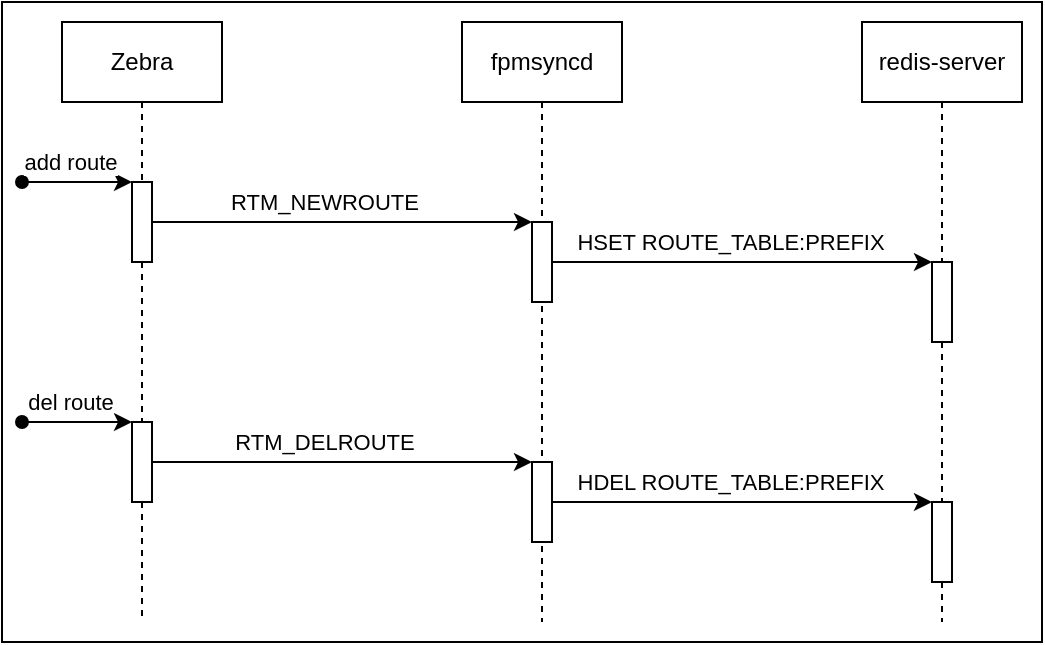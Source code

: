 <mxfile>
    <diagram id="ZpcuexRNUEiEJdDurFAH" name="Page-1">
        <mxGraphModel dx="592" dy="845" grid="1" gridSize="10" guides="1" tooltips="1" connect="1" arrows="1" fold="1" page="1" pageScale="1" pageWidth="827" pageHeight="1169" math="0" shadow="0">
            <root>
                <mxCell id="0"/>
                <mxCell id="1" parent="0"/>
                <mxCell id="ZvBJnnXzMz99AhH-LRqk-36" value="" style="rounded=0;whiteSpace=wrap;html=1;" vertex="1" parent="1">
                    <mxGeometry x="10" y="70" width="520" height="320" as="geometry"/>
                </mxCell>
                <mxCell id="36" value="" style="group" vertex="1" connectable="0" parent="1">
                    <mxGeometry x="80" y="120" width="400" height="260" as="geometry"/>
                </mxCell>
                <mxCell id="8" style="edgeStyle=none;html=1;exitX=0.5;exitY=1;exitDx=0;exitDy=0;endArrow=none;endFill=0;dashed=1;startArrow=none;" edge="1" parent="36" source="11">
                    <mxGeometry relative="1" as="geometry">
                        <mxPoint y="260" as="targetPoint"/>
                        <mxPoint as="sourcePoint"/>
                    </mxGeometry>
                </mxCell>
                <mxCell id="9" style="edgeStyle=none;html=1;exitX=0.5;exitY=1;exitDx=0;exitDy=0;endArrow=none;endFill=0;dashed=1;" edge="1" parent="36">
                    <mxGeometry relative="1" as="geometry">
                        <mxPoint x="200" y="260" as="targetPoint"/>
                        <mxPoint x="200" as="sourcePoint"/>
                    </mxGeometry>
                </mxCell>
                <mxCell id="10" style="edgeStyle=none;html=1;exitX=0.5;exitY=1;exitDx=0;exitDy=0;endArrow=none;endFill=0;dashed=1;startArrow=none;" edge="1" parent="36" source="21">
                    <mxGeometry relative="1" as="geometry">
                        <mxPoint x="400" y="260" as="targetPoint"/>
                        <mxPoint x="400" as="sourcePoint"/>
                    </mxGeometry>
                </mxCell>
                <mxCell id="2" value="Zebra" style="rounded=0;whiteSpace=wrap;html=1;" vertex="1" parent="1">
                    <mxGeometry x="40" y="80" width="80" height="40" as="geometry"/>
                </mxCell>
                <mxCell id="5" value="fpmsyncd" style="rounded=0;whiteSpace=wrap;html=1;" vertex="1" parent="1">
                    <mxGeometry x="240" y="80" width="80" height="40" as="geometry"/>
                </mxCell>
                <mxCell id="6" value="redis-server" style="rounded=0;whiteSpace=wrap;html=1;" vertex="1" parent="1">
                    <mxGeometry x="440" y="80" width="80" height="40" as="geometry"/>
                </mxCell>
                <mxCell id="12" value="" style="edgeStyle=none;html=1;exitX=0.5;exitY=1;exitDx=0;exitDy=0;endArrow=none;endFill=0;dashed=1;" edge="1" parent="1" target="11">
                    <mxGeometry relative="1" as="geometry">
                        <mxPoint x="80" y="480" as="targetPoint"/>
                        <mxPoint x="80" y="120" as="sourcePoint"/>
                    </mxGeometry>
                </mxCell>
                <mxCell id="13" style="edgeStyle=none;html=1;exitX=0;exitY=0;exitDx=0;exitDy=0;endArrow=oval;endFill=1;startArrow=classic;startFill=1;" edge="1" parent="1" source="11">
                    <mxGeometry relative="1" as="geometry">
                        <mxPoint x="20" y="160" as="targetPoint"/>
                        <Array as="points">
                            <mxPoint x="50" y="160"/>
                        </Array>
                    </mxGeometry>
                </mxCell>
                <mxCell id="14" value="add route" style="edgeLabel;html=1;align=center;verticalAlign=middle;resizable=0;points=[];" vertex="1" connectable="0" parent="13">
                    <mxGeometry x="-0.166" y="-1" relative="1" as="geometry">
                        <mxPoint x="-8" y="-9" as="offset"/>
                    </mxGeometry>
                </mxCell>
                <mxCell id="18" style="edgeStyle=none;html=1;exitX=1;exitY=0.5;exitDx=0;exitDy=0;entryX=0;entryY=0;entryDx=0;entryDy=0;startArrow=none;startFill=0;endArrow=classic;endFill=1;" edge="1" parent="1" source="11" target="17">
                    <mxGeometry relative="1" as="geometry"/>
                </mxCell>
                <mxCell id="24" value="RTM_NEWROUTE" style="edgeLabel;html=1;align=center;verticalAlign=middle;resizable=0;points=[];" vertex="1" connectable="0" parent="18">
                    <mxGeometry x="-0.132" y="1" relative="1" as="geometry">
                        <mxPoint x="3" y="-9" as="offset"/>
                    </mxGeometry>
                </mxCell>
                <mxCell id="11" value="" style="rounded=0;whiteSpace=wrap;html=1;" vertex="1" parent="1">
                    <mxGeometry x="75" y="160" width="10" height="40" as="geometry"/>
                </mxCell>
                <mxCell id="23" style="edgeStyle=none;html=1;exitX=1;exitY=0.5;exitDx=0;exitDy=0;entryX=0;entryY=0;entryDx=0;entryDy=0;startArrow=none;startFill=0;endArrow=classic;endFill=1;" edge="1" parent="1" source="17" target="21">
                    <mxGeometry relative="1" as="geometry"/>
                </mxCell>
                <mxCell id="25" value="HSET ROUTE_TABLE:PREFIX" style="edgeLabel;html=1;align=center;verticalAlign=middle;resizable=0;points=[];" vertex="1" connectable="0" parent="23">
                    <mxGeometry x="-0.32" y="3" relative="1" as="geometry">
                        <mxPoint x="24" y="-7" as="offset"/>
                    </mxGeometry>
                </mxCell>
                <mxCell id="17" value="" style="rounded=0;whiteSpace=wrap;html=1;" vertex="1" parent="1">
                    <mxGeometry x="275" y="180" width="10" height="40" as="geometry"/>
                </mxCell>
                <mxCell id="22" value="" style="edgeStyle=none;html=1;exitX=0.5;exitY=1;exitDx=0;exitDy=0;endArrow=none;endFill=0;dashed=1;" edge="1" parent="1" target="21">
                    <mxGeometry relative="1" as="geometry">
                        <mxPoint x="480.0" y="480" as="targetPoint"/>
                        <mxPoint x="480.0" y="120" as="sourcePoint"/>
                    </mxGeometry>
                </mxCell>
                <mxCell id="21" value="" style="rounded=0;whiteSpace=wrap;html=1;" vertex="1" parent="1">
                    <mxGeometry x="475" y="200" width="10" height="40" as="geometry"/>
                </mxCell>
                <mxCell id="26" style="edgeStyle=none;html=1;exitX=0;exitY=0;exitDx=0;exitDy=0;endArrow=oval;endFill=1;startArrow=classic;startFill=1;" edge="1" source="30" parent="1">
                    <mxGeometry relative="1" as="geometry">
                        <mxPoint x="20" y="280" as="targetPoint"/>
                    </mxGeometry>
                </mxCell>
                <mxCell id="27" value="del route" style="edgeLabel;html=1;align=center;verticalAlign=middle;resizable=0;points=[];" vertex="1" connectable="0" parent="26">
                    <mxGeometry x="-0.166" y="-1" relative="1" as="geometry">
                        <mxPoint x="-8" y="-9" as="offset"/>
                    </mxGeometry>
                </mxCell>
                <mxCell id="28" style="edgeStyle=none;html=1;exitX=1;exitY=0.5;exitDx=0;exitDy=0;entryX=0;entryY=0;entryDx=0;entryDy=0;startArrow=none;startFill=0;endArrow=classic;endFill=1;" edge="1" source="30" target="33" parent="1">
                    <mxGeometry relative="1" as="geometry"/>
                </mxCell>
                <mxCell id="29" value="RTM_DELROUTE" style="edgeLabel;html=1;align=center;verticalAlign=middle;resizable=0;points=[];" vertex="1" connectable="0" parent="28">
                    <mxGeometry x="-0.132" y="1" relative="1" as="geometry">
                        <mxPoint x="3" y="-9" as="offset"/>
                    </mxGeometry>
                </mxCell>
                <mxCell id="30" value="" style="rounded=0;whiteSpace=wrap;html=1;" vertex="1" parent="1">
                    <mxGeometry x="75" y="280" width="10" height="40" as="geometry"/>
                </mxCell>
                <mxCell id="31" style="edgeStyle=none;html=1;exitX=1;exitY=0.5;exitDx=0;exitDy=0;entryX=0;entryY=0;entryDx=0;entryDy=0;startArrow=none;startFill=0;endArrow=classic;endFill=1;" edge="1" source="33" target="34" parent="1">
                    <mxGeometry relative="1" as="geometry"/>
                </mxCell>
                <mxCell id="32" value="HDEL ROUTE_TABLE:PREFIX" style="edgeLabel;html=1;align=center;verticalAlign=middle;resizable=0;points=[];" vertex="1" connectable="0" parent="31">
                    <mxGeometry x="-0.32" y="3" relative="1" as="geometry">
                        <mxPoint x="24" y="-7" as="offset"/>
                    </mxGeometry>
                </mxCell>
                <mxCell id="33" value="" style="rounded=0;whiteSpace=wrap;html=1;" vertex="1" parent="1">
                    <mxGeometry x="275" y="300" width="10" height="40" as="geometry"/>
                </mxCell>
                <mxCell id="34" value="" style="rounded=0;whiteSpace=wrap;html=1;" vertex="1" parent="1">
                    <mxGeometry x="475" y="320" width="10" height="40" as="geometry"/>
                </mxCell>
            </root>
        </mxGraphModel>
    </diagram>
    <diagram id="t2x5_iKklu-KmWJWGByA" name="Page-2">
        <mxGraphModel dx="629" dy="898" grid="1" gridSize="10" guides="1" tooltips="1" connect="1" arrows="1" fold="1" page="1" pageScale="1" pageWidth="827" pageHeight="1169" math="0" shadow="0">
            <root>
                <mxCell id="0"/>
                <mxCell id="1" parent="0"/>
                <mxCell id="VdZWt2KJ80F0qBQY-MRz-1" value="" style="rounded=0;whiteSpace=wrap;html=1;" vertex="1" parent="1">
                    <mxGeometry x="10" y="70" width="560" height="340" as="geometry"/>
                </mxCell>
                <mxCell id="DLDrxVjT8JXxF0v51l7V-3" style="edgeStyle=none;html=1;exitX=0.5;exitY=1;exitDx=0;exitDy=0;endArrow=none;endFill=0;dashed=1;" edge="1" parent="1">
                    <mxGeometry relative="1" as="geometry">
                        <mxPoint x="280" y="400" as="targetPoint"/>
                        <mxPoint x="280" y="120" as="sourcePoint"/>
                    </mxGeometry>
                </mxCell>
                <mxCell id="DLDrxVjT8JXxF0v51l7V-5" value="Zebra" style="rounded=0;whiteSpace=wrap;html=1;" vertex="1" parent="1">
                    <mxGeometry x="40" y="80" width="80" height="40" as="geometry"/>
                </mxCell>
                <mxCell id="DLDrxVjT8JXxF0v51l7V-6" value="fpmsyncd" style="rounded=0;whiteSpace=wrap;html=1;" vertex="1" parent="1">
                    <mxGeometry x="240" y="80" width="80" height="40" as="geometry"/>
                </mxCell>
                <mxCell id="DLDrxVjT8JXxF0v51l7V-7" value="redis-server" style="rounded=0;whiteSpace=wrap;html=1;" vertex="1" parent="1">
                    <mxGeometry x="480" y="80" width="80" height="40" as="geometry"/>
                </mxCell>
                <mxCell id="DLDrxVjT8JXxF0v51l7V-8" value="" style="edgeStyle=none;html=1;exitX=0.5;exitY=1;exitDx=0;exitDy=0;endArrow=none;endFill=0;dashed=1;" edge="1" parent="1" target="DLDrxVjT8JXxF0v51l7V-13">
                    <mxGeometry relative="1" as="geometry">
                        <mxPoint x="80" y="480" as="targetPoint"/>
                        <mxPoint x="80.0" y="120" as="sourcePoint"/>
                    </mxGeometry>
                </mxCell>
                <mxCell id="DLDrxVjT8JXxF0v51l7V-9" style="edgeStyle=none;html=1;exitX=0;exitY=0;exitDx=0;exitDy=0;endArrow=oval;endFill=1;startArrow=classic;startFill=1;" edge="1" parent="1" source="DLDrxVjT8JXxF0v51l7V-13">
                    <mxGeometry relative="1" as="geometry">
                        <mxPoint x="20.0" y="150" as="targetPoint"/>
                    </mxGeometry>
                </mxCell>
                <mxCell id="DLDrxVjT8JXxF0v51l7V-10" value="add route" style="edgeLabel;html=1;align=center;verticalAlign=middle;resizable=0;points=[];" vertex="1" connectable="0" parent="DLDrxVjT8JXxF0v51l7V-9">
                    <mxGeometry x="-0.166" y="-1" relative="1" as="geometry">
                        <mxPoint x="-8" y="-9" as="offset"/>
                    </mxGeometry>
                </mxCell>
                <mxCell id="DLDrxVjT8JXxF0v51l7V-11" style="edgeStyle=none;html=1;entryX=0;entryY=0;entryDx=0;entryDy=0;startArrow=none;startFill=0;endArrow=classic;endFill=1;exitX=1.057;exitY=0.113;exitDx=0;exitDy=0;exitPerimeter=0;" edge="1" parent="1" source="DLDrxVjT8JXxF0v51l7V-13" target="DLDrxVjT8JXxF0v51l7V-16">
                    <mxGeometry relative="1" as="geometry">
                        <mxPoint x="90" y="170" as="sourcePoint"/>
                    </mxGeometry>
                </mxCell>
                <mxCell id="DLDrxVjT8JXxF0v51l7V-12" value="RTM_NEWNEXTHOP" style="edgeLabel;html=1;align=center;verticalAlign=middle;resizable=0;points=[];" vertex="1" connectable="0" parent="DLDrxVjT8JXxF0v51l7V-11">
                    <mxGeometry x="-0.132" y="1" relative="1" as="geometry">
                        <mxPoint y="-9" as="offset"/>
                    </mxGeometry>
                </mxCell>
                <mxCell id="DLDrxVjT8JXxF0v51l7V-13" value="" style="rounded=0;whiteSpace=wrap;html=1;" vertex="1" parent="1">
                    <mxGeometry x="75" y="150" width="10" height="180" as="geometry"/>
                </mxCell>
                <mxCell id="DLDrxVjT8JXxF0v51l7V-14" style="edgeStyle=none;html=1;startArrow=none;startFill=0;endArrow=classic;endFill=1;exitX=0.985;exitY=0.896;exitDx=0;exitDy=0;exitPerimeter=0;" edge="1" parent="1">
                    <mxGeometry relative="1" as="geometry">
                        <mxPoint x="286" y="326.28" as="sourcePoint"/>
                        <mxPoint x="514" y="326" as="targetPoint"/>
                    </mxGeometry>
                </mxCell>
                <mxCell id="DLDrxVjT8JXxF0v51l7V-15" value="HSET NEXT_HOP_GROUP_TABLE:PREFIX" style="edgeLabel;html=1;align=center;verticalAlign=middle;resizable=0;points=[];" vertex="1" connectable="0" parent="DLDrxVjT8JXxF0v51l7V-14">
                    <mxGeometry x="-0.32" y="3" relative="1" as="geometry">
                        <mxPoint x="38" y="-9" as="offset"/>
                    </mxGeometry>
                </mxCell>
                <mxCell id="DLDrxVjT8JXxF0v51l7V-32" value="" style="edgeStyle=none;html=1;endArrow=none;endFill=0;dashed=1;startArrow=none;exitX=0.5;exitY=1;exitDx=0;exitDy=0;" edge="1" parent="1" source="DLDrxVjT8JXxF0v51l7V-7" target="DLDrxVjT8JXxF0v51l7V-30">
                    <mxGeometry relative="1" as="geometry">
                        <mxPoint x="520.0" y="380" as="targetPoint"/>
                        <mxPoint x="520.0" y="120" as="sourcePoint"/>
                    </mxGeometry>
                </mxCell>
                <mxCell id="DLDrxVjT8JXxF0v51l7V-30" value="" style="rounded=0;whiteSpace=wrap;html=1;" vertex="1" parent="1">
                    <mxGeometry x="515" y="320" width="10" height="60" as="geometry"/>
                </mxCell>
                <mxCell id="DLDrxVjT8JXxF0v51l7V-16" value="" style="rounded=0;whiteSpace=wrap;html=1;" vertex="1" parent="1">
                    <mxGeometry x="275" y="170" width="10" height="210" as="geometry"/>
                </mxCell>
                <mxCell id="DLDrxVjT8JXxF0v51l7V-37" style="edgeStyle=none;html=1;entryX=0;entryY=0;entryDx=0;entryDy=0;startArrow=none;startFill=0;endArrow=classic;endFill=1;exitX=1.126;exitY=0.389;exitDx=0;exitDy=0;exitPerimeter=0;" edge="1" parent="1" source="DLDrxVjT8JXxF0v51l7V-13">
                    <mxGeometry relative="1" as="geometry">
                        <mxPoint x="90" y="220" as="sourcePoint"/>
                        <mxPoint x="275" y="220.0" as="targetPoint"/>
                    </mxGeometry>
                </mxCell>
                <mxCell id="DLDrxVjT8JXxF0v51l7V-38" value="RTM_NEWNEXTHOP" style="edgeLabel;html=1;align=center;verticalAlign=middle;resizable=0;points=[];" vertex="1" connectable="0" parent="DLDrxVjT8JXxF0v51l7V-37">
                    <mxGeometry x="-0.132" y="1" relative="1" as="geometry">
                        <mxPoint y="-9" as="offset"/>
                    </mxGeometry>
                </mxCell>
                <mxCell id="_rOIyLTrsBwDc-lcygb--1" value="" style="group" vertex="1" connectable="0" parent="1">
                    <mxGeometry x="279" y="177" width="31" height="33" as="geometry"/>
                </mxCell>
                <mxCell id="DLDrxVjT8JXxF0v51l7V-39" value="" style="rounded=0;whiteSpace=wrap;html=1;" vertex="1" parent="_rOIyLTrsBwDc-lcygb--1">
                    <mxGeometry width="10" height="33" as="geometry"/>
                </mxCell>
                <mxCell id="DLDrxVjT8JXxF0v51l7V-43" style="edgeStyle=orthogonalEdgeStyle;rounded=0;html=1;exitX=1;exitY=0.25;exitDx=0;exitDy=0;entryX=1;entryY=0.75;entryDx=0;entryDy=0;startArrow=none;startFill=0;endArrow=classic;endFill=1;" edge="1" parent="_rOIyLTrsBwDc-lcygb--1" source="DLDrxVjT8JXxF0v51l7V-39" target="DLDrxVjT8JXxF0v51l7V-39">
                    <mxGeometry relative="1" as="geometry">
                        <mxPoint x="10" y="8.25" as="sourcePoint"/>
                        <mxPoint x="10" y="24.75" as="targetPoint"/>
                        <Array as="points">
                            <mxPoint x="31" y="8"/>
                            <mxPoint x="31" y="25"/>
                            <mxPoint x="21" y="25"/>
                        </Array>
                    </mxGeometry>
                </mxCell>
                <mxCell id="_rOIyLTrsBwDc-lcygb--12" value="" style="group" vertex="1" connectable="0" parent="1">
                    <mxGeometry x="279" y="220" width="31" height="33" as="geometry"/>
                </mxCell>
                <mxCell id="_rOIyLTrsBwDc-lcygb--13" value="" style="rounded=0;whiteSpace=wrap;html=1;" vertex="1" parent="_rOIyLTrsBwDc-lcygb--12">
                    <mxGeometry width="10" height="33" as="geometry"/>
                </mxCell>
                <mxCell id="_rOIyLTrsBwDc-lcygb--14" style="edgeStyle=orthogonalEdgeStyle;rounded=0;html=1;exitX=1;exitY=0.25;exitDx=0;exitDy=0;entryX=1;entryY=0.75;entryDx=0;entryDy=0;startArrow=none;startFill=0;endArrow=classic;endFill=1;" edge="1" parent="_rOIyLTrsBwDc-lcygb--12" source="_rOIyLTrsBwDc-lcygb--13" target="_rOIyLTrsBwDc-lcygb--13">
                    <mxGeometry relative="1" as="geometry">
                        <mxPoint x="10" y="8.25" as="sourcePoint"/>
                        <mxPoint x="10" y="24.75" as="targetPoint"/>
                        <Array as="points">
                            <mxPoint x="31" y="8"/>
                            <mxPoint x="31" y="25"/>
                            <mxPoint x="21" y="25"/>
                        </Array>
                    </mxGeometry>
                </mxCell>
                <mxCell id="_rOIyLTrsBwDc-lcygb--15" value="" style="group" vertex="1" connectable="0" parent="1">
                    <mxGeometry x="279" y="260" width="31" height="33" as="geometry"/>
                </mxCell>
                <mxCell id="_rOIyLTrsBwDc-lcygb--16" value="" style="rounded=0;whiteSpace=wrap;html=1;" vertex="1" parent="_rOIyLTrsBwDc-lcygb--15">
                    <mxGeometry width="10" height="33" as="geometry"/>
                </mxCell>
                <mxCell id="_rOIyLTrsBwDc-lcygb--17" style="edgeStyle=orthogonalEdgeStyle;rounded=0;html=1;exitX=1;exitY=0.25;exitDx=0;exitDy=0;entryX=1;entryY=0.75;entryDx=0;entryDy=0;startArrow=none;startFill=0;endArrow=classic;endFill=1;" edge="1" parent="_rOIyLTrsBwDc-lcygb--15" source="_rOIyLTrsBwDc-lcygb--16" target="_rOIyLTrsBwDc-lcygb--16">
                    <mxGeometry relative="1" as="geometry">
                        <mxPoint x="10" y="8.25" as="sourcePoint"/>
                        <mxPoint x="10" y="24.75" as="targetPoint"/>
                        <Array as="points">
                            <mxPoint x="31" y="8"/>
                            <mxPoint x="31" y="25"/>
                            <mxPoint x="21" y="25"/>
                        </Array>
                    </mxGeometry>
                </mxCell>
                <mxCell id="_rOIyLTrsBwDc-lcygb--18" style="edgeStyle=none;html=1;entryX=0;entryY=0;entryDx=0;entryDy=0;startArrow=none;startFill=0;endArrow=classic;endFill=1;exitX=1.126;exitY=0.389;exitDx=0;exitDy=0;exitPerimeter=0;" edge="1" parent="1">
                    <mxGeometry relative="1" as="geometry">
                        <mxPoint x="85.0" y="259.33" as="sourcePoint"/>
                        <mxPoint x="273.74" y="259.31" as="targetPoint"/>
                    </mxGeometry>
                </mxCell>
                <mxCell id="_rOIyLTrsBwDc-lcygb--19" value="RTM_NEWNEXTHOP" style="edgeLabel;html=1;align=center;verticalAlign=middle;resizable=0;points=[];" vertex="1" connectable="0" parent="_rOIyLTrsBwDc-lcygb--18">
                    <mxGeometry x="-0.132" y="1" relative="1" as="geometry">
                        <mxPoint y="-9" as="offset"/>
                    </mxGeometry>
                </mxCell>
                <mxCell id="_rOIyLTrsBwDc-lcygb--20" style="edgeStyle=none;html=1;startArrow=none;startFill=0;endArrow=classic;endFill=1;" edge="1" parent="1">
                    <mxGeometry relative="1" as="geometry">
                        <mxPoint x="286" y="361" as="sourcePoint"/>
                        <mxPoint x="517" y="360" as="targetPoint"/>
                    </mxGeometry>
                </mxCell>
                <mxCell id="_rOIyLTrsBwDc-lcygb--21" value="HSET ROUTE_TABLE:PREFIX" style="edgeLabel;html=1;align=center;verticalAlign=middle;resizable=0;points=[];" vertex="1" connectable="0" parent="_rOIyLTrsBwDc-lcygb--20">
                    <mxGeometry x="-0.32" y="3" relative="1" as="geometry">
                        <mxPoint x="24" y="-7" as="offset"/>
                    </mxGeometry>
                </mxCell>
                <mxCell id="_rOIyLTrsBwDc-lcygb--23" style="edgeStyle=none;html=1;entryX=0;entryY=0;entryDx=0;entryDy=0;startArrow=none;startFill=0;endArrow=classic;endFill=1;exitX=1.126;exitY=0.389;exitDx=0;exitDy=0;exitPerimeter=0;" edge="1" parent="1">
                    <mxGeometry relative="1" as="geometry">
                        <mxPoint x="86.26" y="310.02" as="sourcePoint"/>
                        <mxPoint x="275" y="310.0" as="targetPoint"/>
                    </mxGeometry>
                </mxCell>
                <mxCell id="_rOIyLTrsBwDc-lcygb--24" value="RTM_NEWNEXTHOP" style="edgeLabel;html=1;align=center;verticalAlign=middle;resizable=0;points=[];" vertex="1" connectable="0" parent="_rOIyLTrsBwDc-lcygb--23">
                    <mxGeometry x="-0.132" y="1" relative="1" as="geometry">
                        <mxPoint y="-9" as="offset"/>
                    </mxGeometry>
                </mxCell>
                <mxCell id="DLDrxVjT8JXxF0v51l7V-2" style="edgeStyle=none;html=1;exitX=0.5;exitY=1;exitDx=0;exitDy=0;endArrow=none;endFill=0;dashed=1;startArrow=none;" edge="1" parent="1" source="DLDrxVjT8JXxF0v51l7V-13">
                    <mxGeometry relative="1" as="geometry">
                        <mxPoint x="80" y="389.231" as="targetPoint"/>
                        <mxPoint x="80" y="109.231" as="sourcePoint"/>
                    </mxGeometry>
                </mxCell>
                <mxCell id="DLDrxVjT8JXxF0v51l7V-4" style="edgeStyle=none;html=1;endArrow=none;endFill=0;dashed=1;startArrow=none;exitX=0.5;exitY=1;exitDx=0;exitDy=0;" edge="1" parent="1" source="DLDrxVjT8JXxF0v51l7V-30">
                    <mxGeometry relative="1" as="geometry">
                        <mxPoint x="520" y="389.231" as="targetPoint"/>
                        <mxPoint x="520" y="249.231" as="sourcePoint"/>
                    </mxGeometry>
                </mxCell>
            </root>
        </mxGraphModel>
    </diagram>
</mxfile>